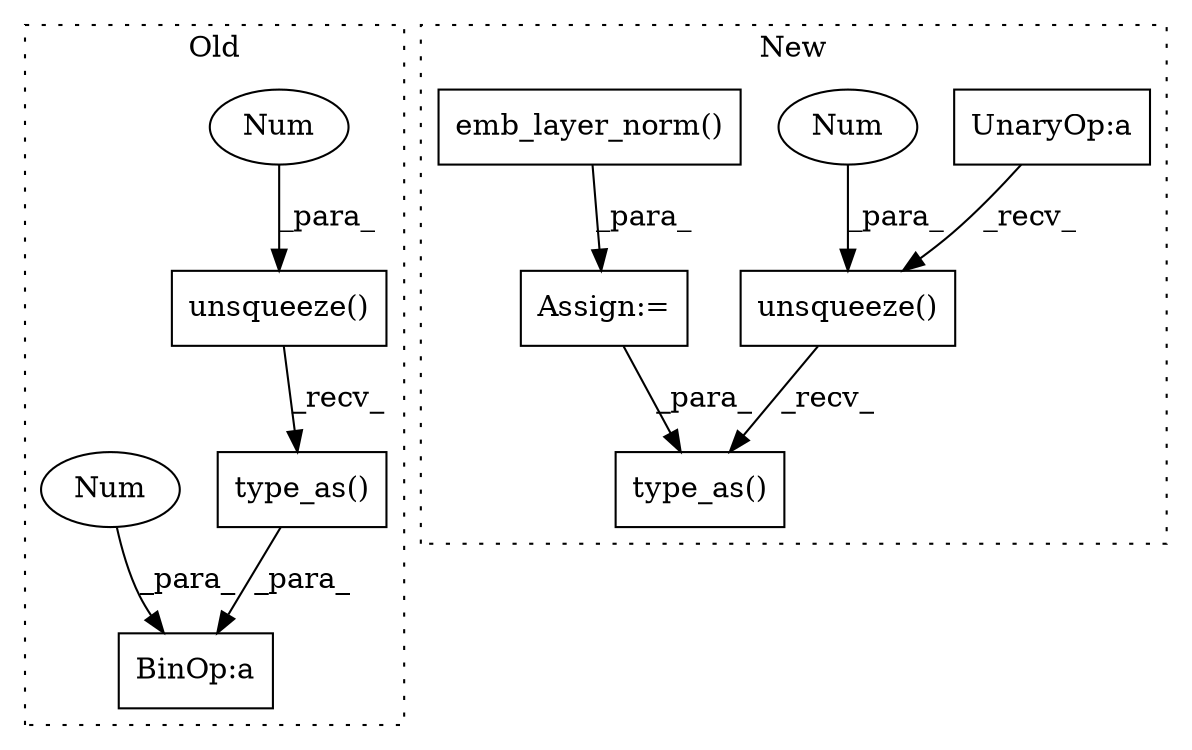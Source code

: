 digraph G {
subgraph cluster0 {
1 [label="unsqueeze()" a="75" s="6308,6333" l="23,1" shape="box"];
3 [label="Num" a="76" s="6331" l="2" shape="ellipse"];
4 [label="type_as()" a="75" s="6308,6344" l="35,1" shape="box"];
8 [label="BinOp:a" a="82" s="6305" l="3" shape="box"];
9 [label="Num" a="76" s="6304" l="1" shape="ellipse"];
label = "Old";
style="dotted";
}
subgraph cluster1 {
2 [label="type_as()" a="75" s="6327,6366" l="38,1" shape="box"];
5 [label="unsqueeze()" a="75" s="6327,6355" l="26,1" shape="box"];
6 [label="UnaryOp:a" a="61" s="6327" l="15" shape="box"];
7 [label="Num" a="76" s="6353" l="2" shape="ellipse"];
10 [label="emb_layer_norm()" a="75" s="6118,6139" l="20,1" shape="box"];
11 [label="Assign:=" a="68" s="6115" l="3" shape="box"];
label = "New";
style="dotted";
}
1 -> 4 [label="_recv_"];
3 -> 1 [label="_para_"];
4 -> 8 [label="_para_"];
5 -> 2 [label="_recv_"];
6 -> 5 [label="_recv_"];
7 -> 5 [label="_para_"];
9 -> 8 [label="_para_"];
10 -> 11 [label="_para_"];
11 -> 2 [label="_para_"];
}